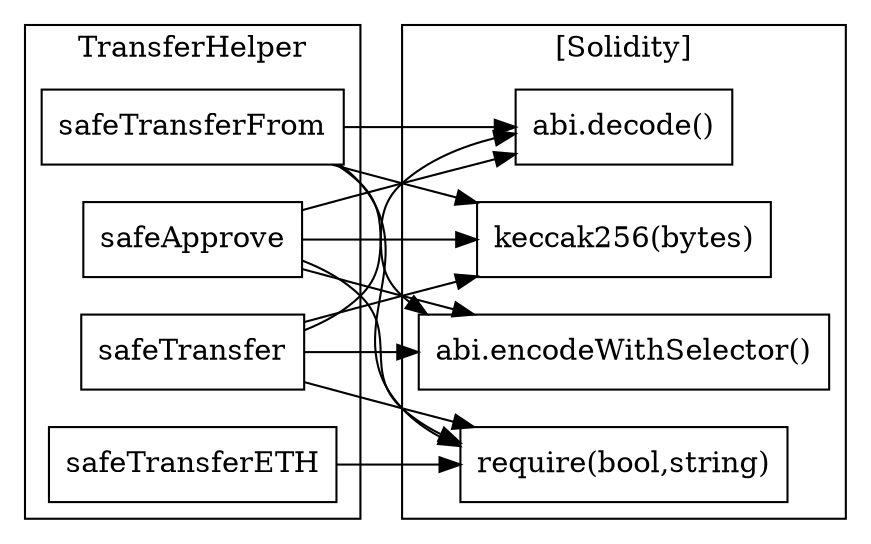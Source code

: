 strict digraph {
rankdir="LR"
node [shape=box]
subgraph cluster_2447_TransferHelper {
label = "TransferHelper"
"2447_safeTransferFrom" [label="safeTransferFrom"]
"2447_safeApprove" [label="safeApprove"]
"2447_safeTransfer" [label="safeTransfer"]
"2447_safeTransferETH" [label="safeTransferETH"]
}subgraph cluster_solidity {
label = "[Solidity]"
"keccak256(bytes)" 
"require(bool,string)" 
"abi.encodeWithSelector()" 
"abi.decode()" 
"2447_safeApprove" -> "abi.decode()"
"2447_safeTransfer" -> "abi.encodeWithSelector()"
"2447_safeTransferFrom" -> "abi.encodeWithSelector()"
"2447_safeTransfer" -> "keccak256(bytes)"
"2447_safeApprove" -> "abi.encodeWithSelector()"
"2447_safeApprove" -> "keccak256(bytes)"
"2447_safeTransfer" -> "abi.decode()"
"2447_safeApprove" -> "require(bool,string)"
"2447_safeTransfer" -> "require(bool,string)"
"2447_safeTransferFrom" -> "abi.decode()"
"2447_safeTransferFrom" -> "require(bool,string)"
"2447_safeTransferETH" -> "require(bool,string)"
"2447_safeTransferFrom" -> "keccak256(bytes)"
}
}